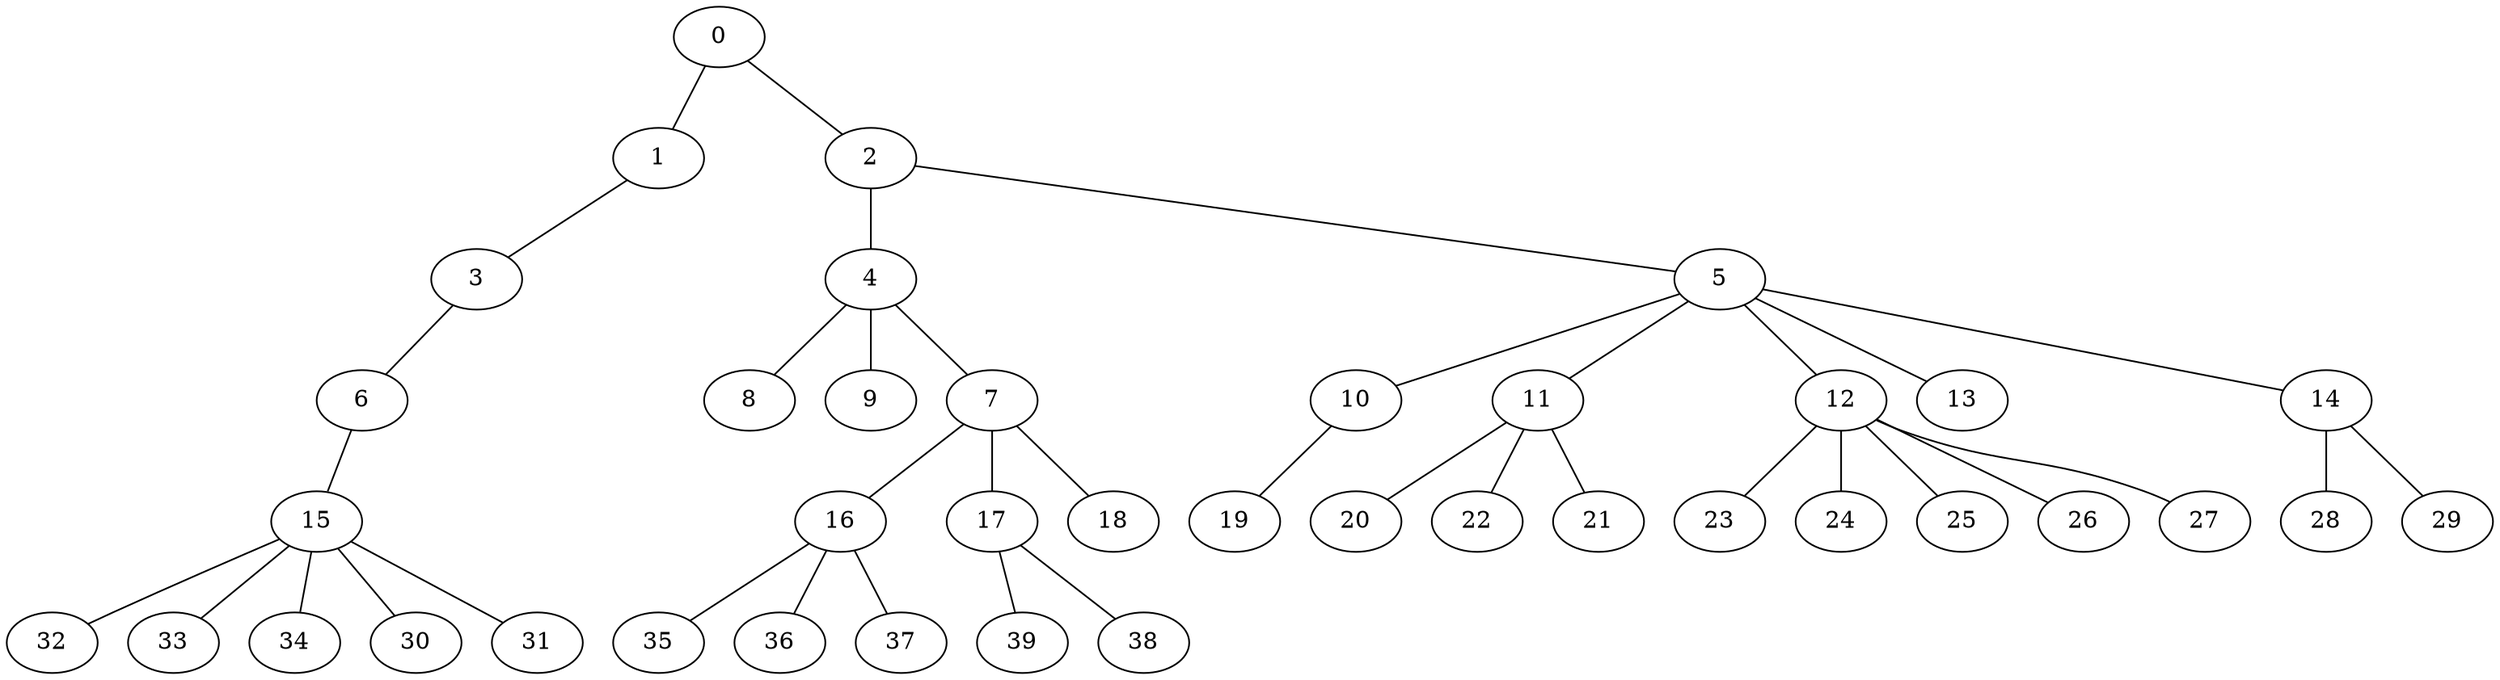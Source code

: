 
graph graphname {
    0 -- 1
0 -- 2
1 -- 3
2 -- 4
2 -- 5
3 -- 6
4 -- 8
4 -- 9
4 -- 7
5 -- 10
5 -- 11
5 -- 12
5 -- 13
5 -- 14
6 -- 15
7 -- 16
7 -- 17
7 -- 18
10 -- 19
11 -- 20
11 -- 22
11 -- 21
12 -- 23
12 -- 24
12 -- 25
12 -- 26
12 -- 27
14 -- 28
14 -- 29
15 -- 32
15 -- 33
15 -- 34
15 -- 30
15 -- 31
16 -- 35
16 -- 36
16 -- 37
17 -- 39
17 -- 38

}
